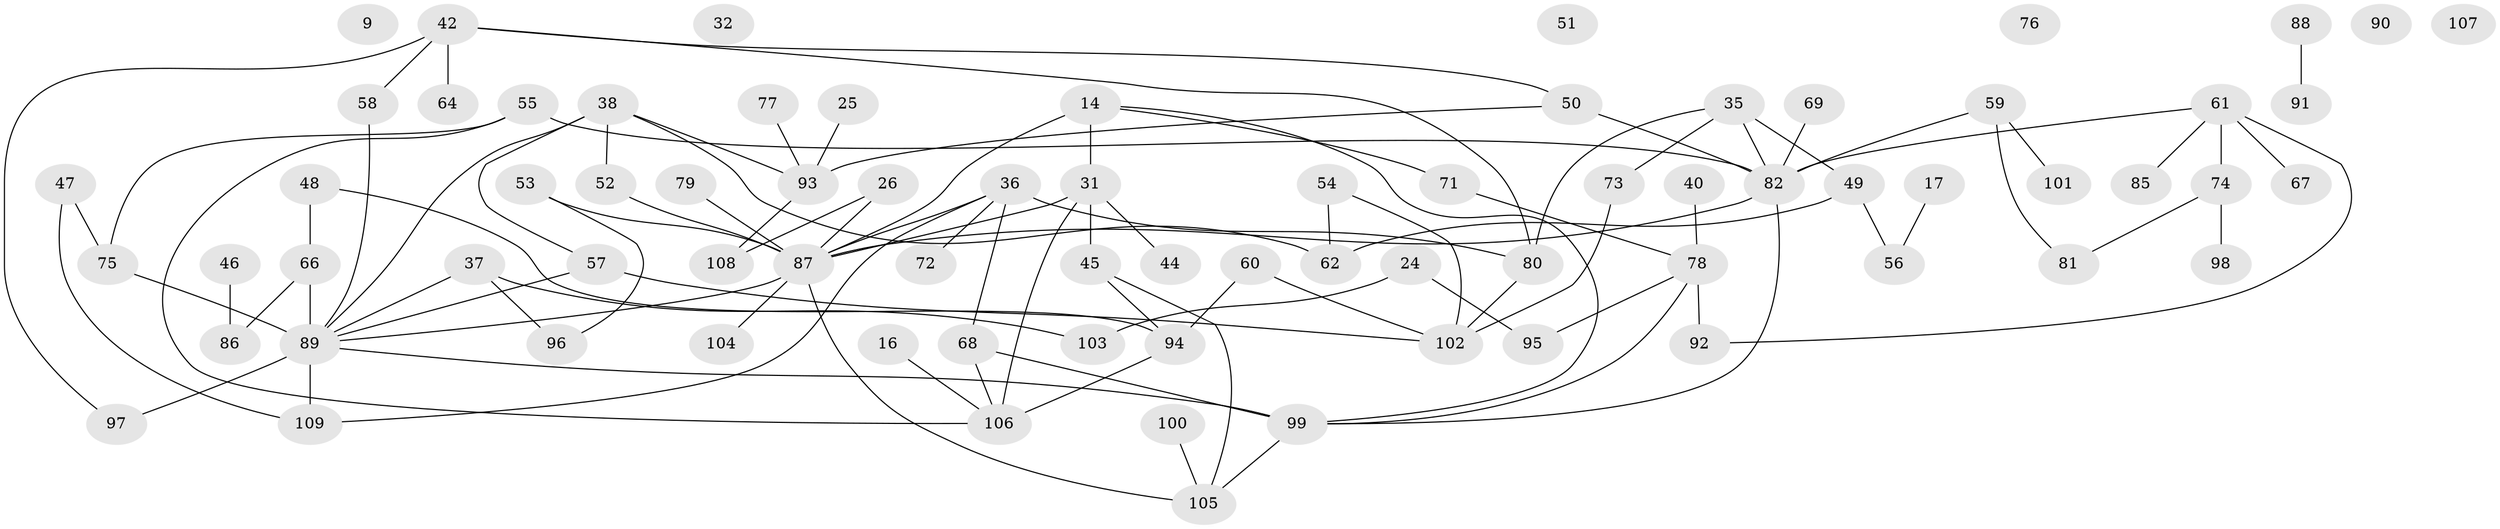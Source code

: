 // original degree distribution, {3: 0.21100917431192662, 5: 0.09174311926605505, 2: 0.27522935779816515, 4: 0.11926605504587157, 1: 0.1926605504587156, 0: 0.05504587155963303, 8: 0.009174311926605505, 6: 0.027522935779816515, 9: 0.009174311926605505, 7: 0.009174311926605505}
// Generated by graph-tools (version 1.1) at 2025/44/03/04/25 21:44:17]
// undirected, 76 vertices, 99 edges
graph export_dot {
graph [start="1"]
  node [color=gray90,style=filled];
  9;
  14;
  16;
  17;
  24;
  25;
  26;
  31 [super="+13"];
  32;
  35 [super="+15"];
  36;
  37;
  38;
  40 [super="+39"];
  42;
  44;
  45;
  46;
  47;
  48 [super="+29"];
  49 [super="+7"];
  50;
  51;
  52 [super="+6"];
  53;
  54;
  55;
  56;
  57;
  58;
  59;
  60;
  61;
  62;
  64;
  66 [super="+21"];
  67;
  68;
  69;
  71;
  72;
  73;
  74 [super="+28"];
  75 [super="+27"];
  76;
  77;
  78;
  79;
  80;
  81;
  82;
  85;
  86;
  87 [super="+12+2+3+33+19+43"];
  88;
  89 [super="+1+83+11+30"];
  90;
  91;
  92;
  93 [super="+8"];
  94 [super="+84"];
  95;
  96;
  97 [super="+4"];
  98;
  99 [super="+63"];
  100;
  101;
  102 [super="+41"];
  103 [super="+65"];
  104;
  105 [super="+23+34"];
  106 [super="+70+10"];
  107;
  108;
  109;
  14 -- 31 [weight=2];
  14 -- 71;
  14 -- 87 [weight=2];
  14 -- 99;
  16 -- 106;
  17 -- 56;
  24 -- 95;
  24 -- 103;
  25 -- 93;
  26 -- 108;
  26 -- 87;
  31 -- 45;
  31 -- 106;
  31 -- 44;
  31 -- 87;
  35 -- 82 [weight=2];
  35 -- 80;
  35 -- 49;
  35 -- 73;
  36 -- 68;
  36 -- 72;
  36 -- 80;
  36 -- 109;
  36 -- 87;
  37 -- 96;
  37 -- 103 [weight=2];
  37 -- 89;
  38 -- 52;
  38 -- 57;
  38 -- 62;
  38 -- 89;
  38 -- 93;
  40 -- 78 [weight=2];
  42 -- 50;
  42 -- 58;
  42 -- 64;
  42 -- 80;
  42 -- 97;
  45 -- 94;
  45 -- 105;
  46 -- 86;
  47 -- 109;
  47 -- 75;
  48 -- 66;
  48 -- 94;
  49 -- 62;
  49 -- 56;
  50 -- 82;
  50 -- 93;
  52 -- 87;
  53 -- 96;
  53 -- 87;
  54 -- 62;
  54 -- 102;
  55 -- 82;
  55 -- 106;
  55 -- 75;
  57 -- 102;
  57 -- 89;
  58 -- 89;
  59 -- 81;
  59 -- 82;
  59 -- 101;
  60 -- 102;
  60 -- 94;
  61 -- 67;
  61 -- 82;
  61 -- 85;
  61 -- 92;
  61 -- 74;
  66 -- 86;
  66 -- 89 [weight=3];
  68 -- 99;
  68 -- 106;
  69 -- 82;
  71 -- 78;
  73 -- 102;
  74 -- 81;
  74 -- 98;
  75 -- 89 [weight=4];
  77 -- 93;
  78 -- 92;
  78 -- 95;
  78 -- 99;
  79 -- 87;
  80 -- 102;
  82 -- 99;
  82 -- 87;
  87 -- 104 [weight=2];
  87 -- 105 [weight=2];
  87 -- 89 [weight=2];
  88 -- 91;
  89 -- 109;
  89 -- 99;
  89 -- 97;
  93 -- 108;
  94 -- 106 [weight=2];
  99 -- 105 [weight=2];
  100 -- 105;
}
